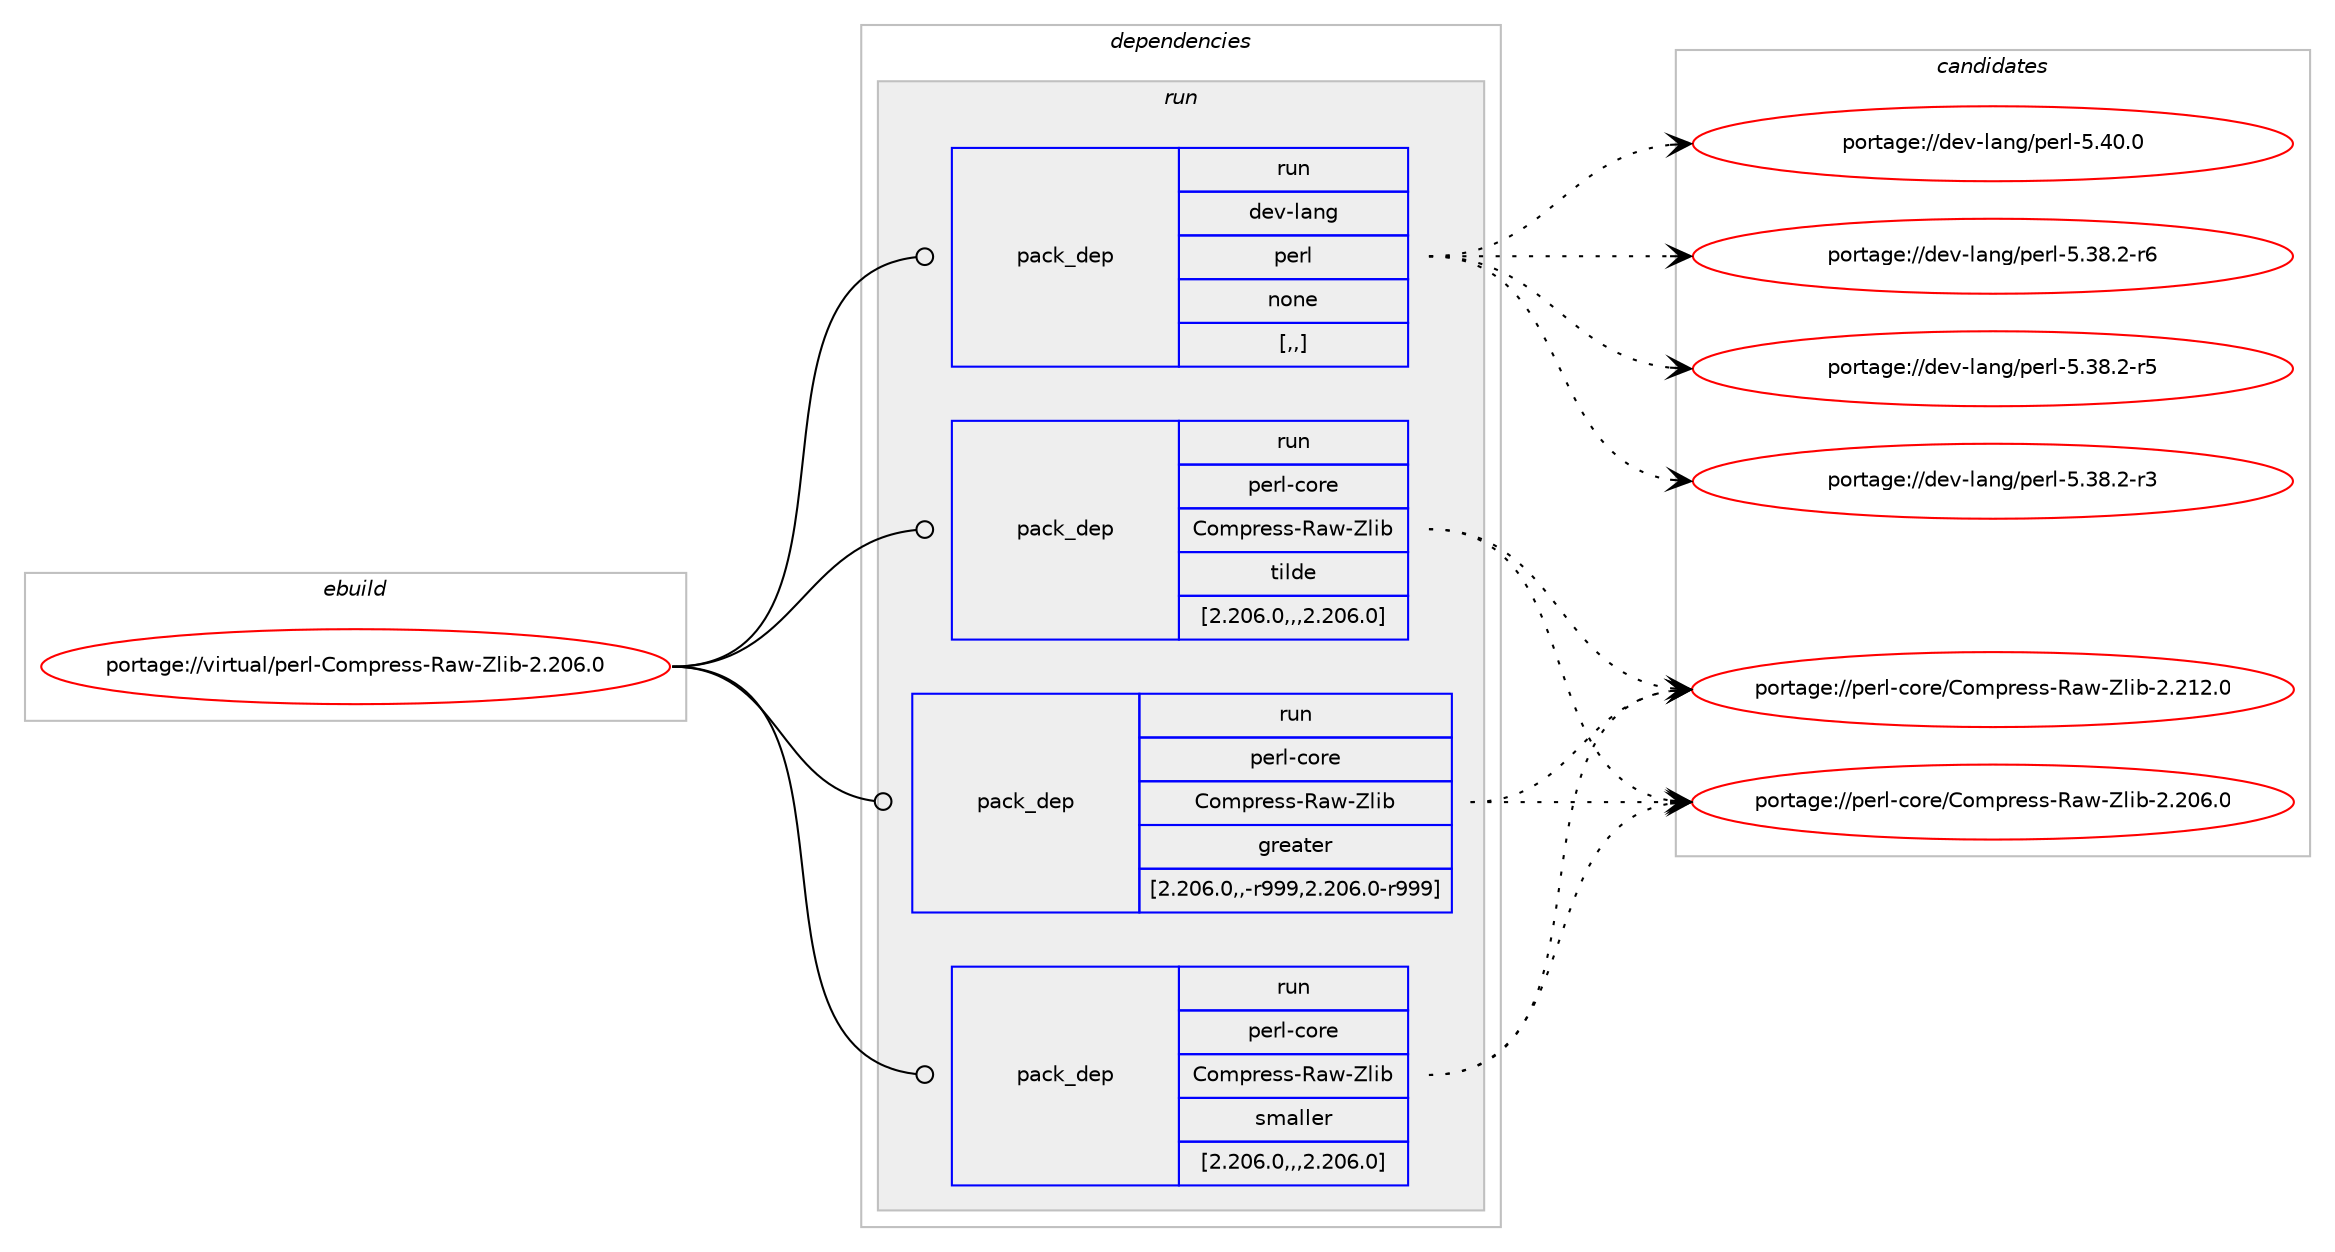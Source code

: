 digraph prolog {

# *************
# Graph options
# *************

newrank=true;
concentrate=true;
compound=true;
graph [rankdir=LR,fontname=Helvetica,fontsize=10,ranksep=1.5];#, ranksep=2.5, nodesep=0.2];
edge  [arrowhead=vee];
node  [fontname=Helvetica,fontsize=10];

# **********
# The ebuild
# **********

subgraph cluster_leftcol {
color=gray;
label=<<i>ebuild</i>>;
id [label="portage://virtual/perl-Compress-Raw-Zlib-2.206.0", color=red, width=4, href="../virtual/perl-Compress-Raw-Zlib-2.206.0.svg"];
}

# ****************
# The dependencies
# ****************

subgraph cluster_midcol {
color=gray;
label=<<i>dependencies</i>>;
subgraph cluster_compile {
fillcolor="#eeeeee";
style=filled;
label=<<i>compile</i>>;
}
subgraph cluster_compileandrun {
fillcolor="#eeeeee";
style=filled;
label=<<i>compile and run</i>>;
}
subgraph cluster_run {
fillcolor="#eeeeee";
style=filled;
label=<<i>run</i>>;
subgraph pack1643 {
dependency2041 [label=<<TABLE BORDER="0" CELLBORDER="1" CELLSPACING="0" CELLPADDING="4" WIDTH="220"><TR><TD ROWSPAN="6" CELLPADDING="30">pack_dep</TD></TR><TR><TD WIDTH="110">run</TD></TR><TR><TD>dev-lang</TD></TR><TR><TD>perl</TD></TR><TR><TD>none</TD></TR><TR><TD>[,,]</TD></TR></TABLE>>, shape=none, color=blue];
}
id:e -> dependency2041:w [weight=20,style="solid",arrowhead="odot"];
subgraph pack1644 {
dependency2042 [label=<<TABLE BORDER="0" CELLBORDER="1" CELLSPACING="0" CELLPADDING="4" WIDTH="220"><TR><TD ROWSPAN="6" CELLPADDING="30">pack_dep</TD></TR><TR><TD WIDTH="110">run</TD></TR><TR><TD>perl-core</TD></TR><TR><TD>Compress-Raw-Zlib</TD></TR><TR><TD>tilde</TD></TR><TR><TD>[2.206.0,,,2.206.0]</TD></TR></TABLE>>, shape=none, color=blue];
}
id:e -> dependency2042:w [weight=20,style="solid",arrowhead="odot"];
subgraph pack1645 {
dependency2043 [label=<<TABLE BORDER="0" CELLBORDER="1" CELLSPACING="0" CELLPADDING="4" WIDTH="220"><TR><TD ROWSPAN="6" CELLPADDING="30">pack_dep</TD></TR><TR><TD WIDTH="110">run</TD></TR><TR><TD>perl-core</TD></TR><TR><TD>Compress-Raw-Zlib</TD></TR><TR><TD>greater</TD></TR><TR><TD>[2.206.0,,-r999,2.206.0-r999]</TD></TR></TABLE>>, shape=none, color=blue];
}
id:e -> dependency2043:w [weight=20,style="solid",arrowhead="odot"];
subgraph pack1646 {
dependency2044 [label=<<TABLE BORDER="0" CELLBORDER="1" CELLSPACING="0" CELLPADDING="4" WIDTH="220"><TR><TD ROWSPAN="6" CELLPADDING="30">pack_dep</TD></TR><TR><TD WIDTH="110">run</TD></TR><TR><TD>perl-core</TD></TR><TR><TD>Compress-Raw-Zlib</TD></TR><TR><TD>smaller</TD></TR><TR><TD>[2.206.0,,,2.206.0]</TD></TR></TABLE>>, shape=none, color=blue];
}
id:e -> dependency2044:w [weight=20,style="solid",arrowhead="odot"];
}
}

# **************
# The candidates
# **************

subgraph cluster_choices {
rank=same;
color=gray;
label=<<i>candidates</i>>;

subgraph choice1643 {
color=black;
nodesep=1;
choice10010111845108971101034711210111410845534652484648 [label="portage://dev-lang/perl-5.40.0", color=red, width=4,href="../dev-lang/perl-5.40.0.svg"];
choice100101118451089711010347112101114108455346515646504511454 [label="portage://dev-lang/perl-5.38.2-r6", color=red, width=4,href="../dev-lang/perl-5.38.2-r6.svg"];
choice100101118451089711010347112101114108455346515646504511453 [label="portage://dev-lang/perl-5.38.2-r5", color=red, width=4,href="../dev-lang/perl-5.38.2-r5.svg"];
choice100101118451089711010347112101114108455346515646504511451 [label="portage://dev-lang/perl-5.38.2-r3", color=red, width=4,href="../dev-lang/perl-5.38.2-r3.svg"];
dependency2041:e -> choice10010111845108971101034711210111410845534652484648:w [style=dotted,weight="100"];
dependency2041:e -> choice100101118451089711010347112101114108455346515646504511454:w [style=dotted,weight="100"];
dependency2041:e -> choice100101118451089711010347112101114108455346515646504511453:w [style=dotted,weight="100"];
dependency2041:e -> choice100101118451089711010347112101114108455346515646504511451:w [style=dotted,weight="100"];
}
subgraph choice1644 {
color=black;
nodesep=1;
choice112101114108459911111410147671111091121141011151154582971194590108105984550465049504648 [label="portage://perl-core/Compress-Raw-Zlib-2.212.0", color=red, width=4,href="../perl-core/Compress-Raw-Zlib-2.212.0.svg"];
choice112101114108459911111410147671111091121141011151154582971194590108105984550465048544648 [label="portage://perl-core/Compress-Raw-Zlib-2.206.0", color=red, width=4,href="../perl-core/Compress-Raw-Zlib-2.206.0.svg"];
dependency2042:e -> choice112101114108459911111410147671111091121141011151154582971194590108105984550465049504648:w [style=dotted,weight="100"];
dependency2042:e -> choice112101114108459911111410147671111091121141011151154582971194590108105984550465048544648:w [style=dotted,weight="100"];
}
subgraph choice1645 {
color=black;
nodesep=1;
choice112101114108459911111410147671111091121141011151154582971194590108105984550465049504648 [label="portage://perl-core/Compress-Raw-Zlib-2.212.0", color=red, width=4,href="../perl-core/Compress-Raw-Zlib-2.212.0.svg"];
choice112101114108459911111410147671111091121141011151154582971194590108105984550465048544648 [label="portage://perl-core/Compress-Raw-Zlib-2.206.0", color=red, width=4,href="../perl-core/Compress-Raw-Zlib-2.206.0.svg"];
dependency2043:e -> choice112101114108459911111410147671111091121141011151154582971194590108105984550465049504648:w [style=dotted,weight="100"];
dependency2043:e -> choice112101114108459911111410147671111091121141011151154582971194590108105984550465048544648:w [style=dotted,weight="100"];
}
subgraph choice1646 {
color=black;
nodesep=1;
choice112101114108459911111410147671111091121141011151154582971194590108105984550465049504648 [label="portage://perl-core/Compress-Raw-Zlib-2.212.0", color=red, width=4,href="../perl-core/Compress-Raw-Zlib-2.212.0.svg"];
choice112101114108459911111410147671111091121141011151154582971194590108105984550465048544648 [label="portage://perl-core/Compress-Raw-Zlib-2.206.0", color=red, width=4,href="../perl-core/Compress-Raw-Zlib-2.206.0.svg"];
dependency2044:e -> choice112101114108459911111410147671111091121141011151154582971194590108105984550465049504648:w [style=dotted,weight="100"];
dependency2044:e -> choice112101114108459911111410147671111091121141011151154582971194590108105984550465048544648:w [style=dotted,weight="100"];
}
}

}
